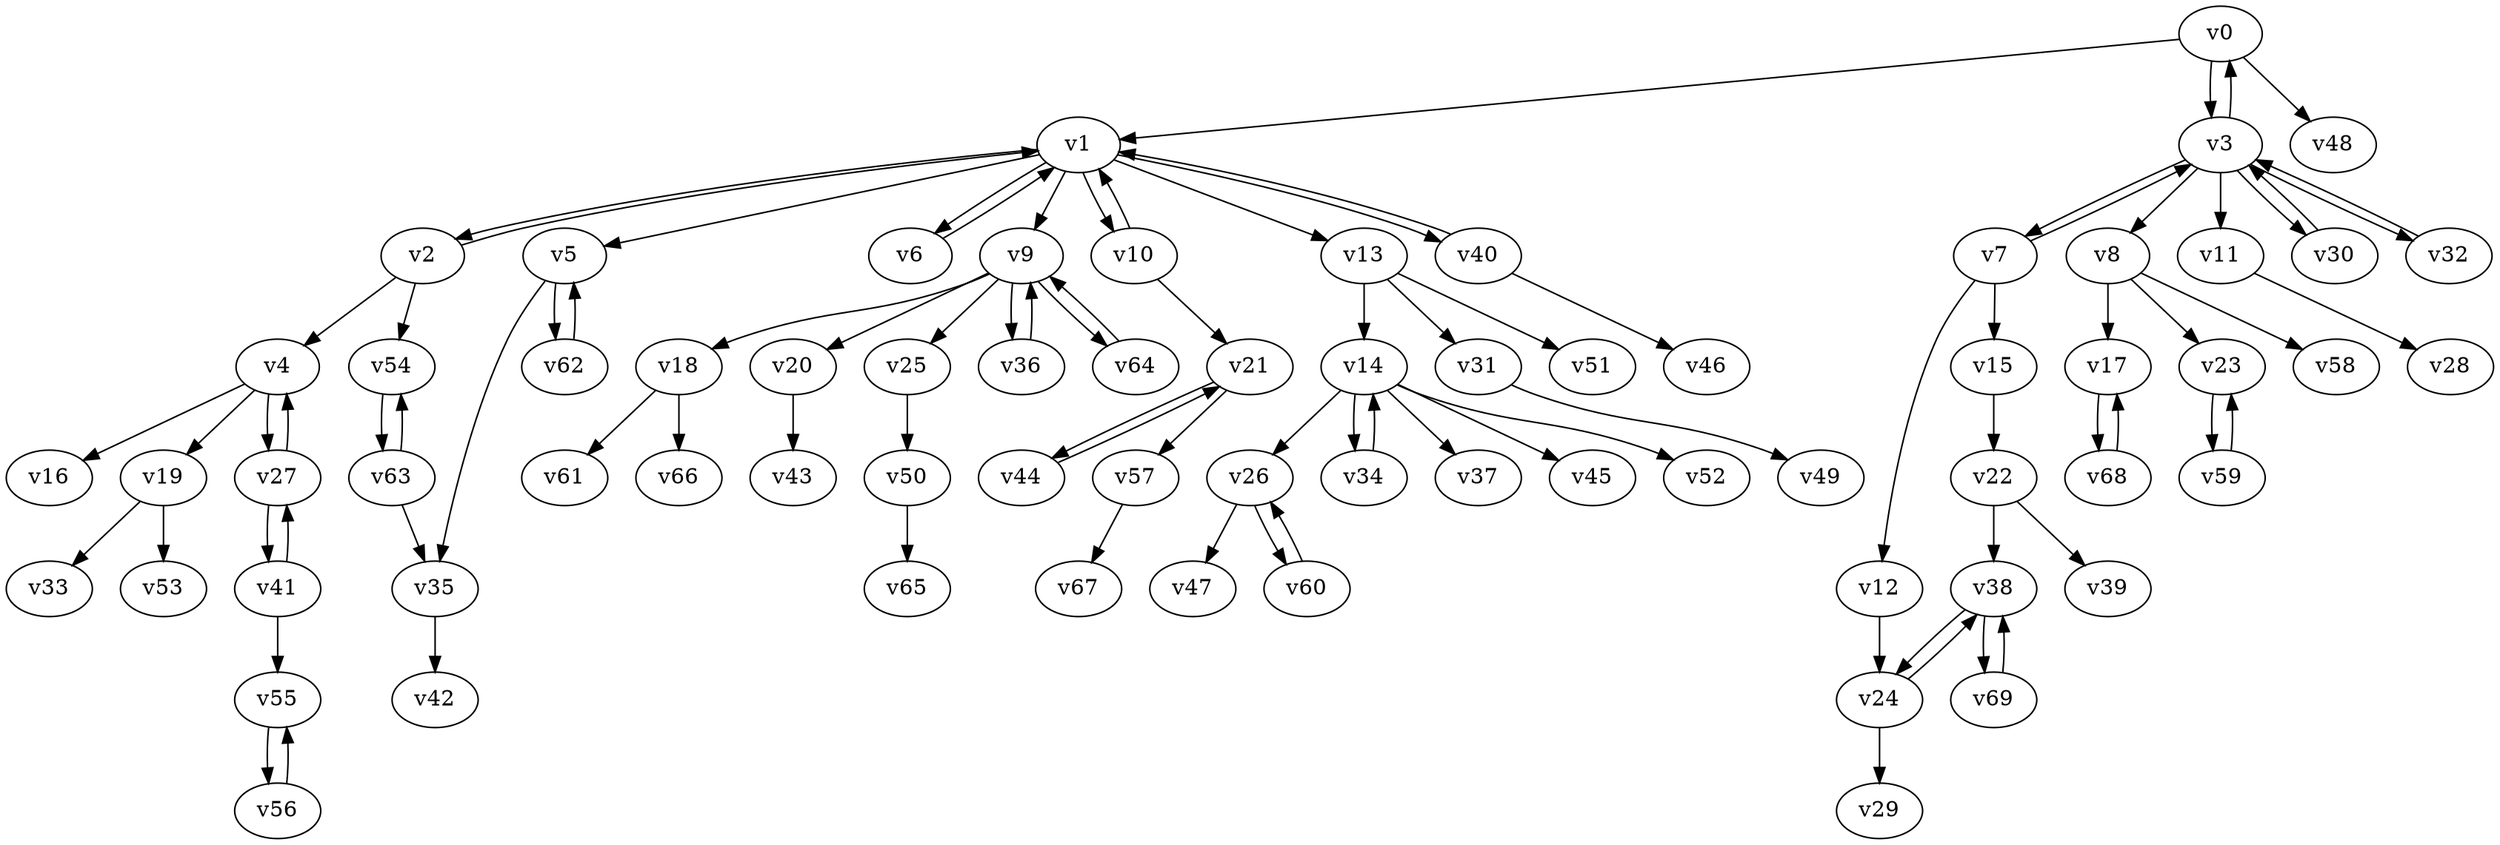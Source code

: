 digraph test098 {
    v0 [name="v0", player=0, weight=9];
    v1 [name="v1", player=1, weight=5];
    v2 [name="v2", player=0, weight=6];
    v3 [name="v3", player=1, weight=12];
    v4 [name="v4", player=0, weight=9];
    v5 [name="v5", player=1, weight=3];
    v6 [name="v6", player=0, weight=7];
    v7 [name="v7", player=1, weight=14];
    v8 [name="v8", player=0, weight=13];
    v9 [name="v9", player=1, weight=7];
    v10 [name="v10", player=0, weight=11];
    v11 [name="v11", player=1, weight=12];
    v12 [name="v12", player=0, weight=8];
    v13 [name="v13", player=1, weight=14];
    v14 [name="v14", player=0, weight=3];
    v15 [name="v15", player=1, weight=5];
    v16 [name="v16", player=0, weight=14];
    v17 [name="v17", player=1, weight=7];
    v18 [name="v18", player=0, weight=14];
    v19 [name="v19", player=1, weight=11];
    v20 [name="v20", player=0, weight=4];
    v21 [name="v21", player=1, weight=10];
    v22 [name="v22", player=0, weight=10];
    v23 [name="v23", player=1, weight=11];
    v24 [name="v24", player=0, weight=10];
    v25 [name="v25", player=1, weight=5];
    v26 [name="v26", player=0, weight=8];
    v27 [name="v27", player=1, weight=12];
    v28 [name="v28", player=0, weight=1];
    v29 [name="v29", player=1, weight=6];
    v30 [name="v30", player=0, weight=15];
    v31 [name="v31", player=1, weight=0];
    v32 [name="v32", player=0, weight=18];
    v33 [name="v33", player=1, weight=10];
    v34 [name="v34", player=0, weight=9];
    v35 [name="v35", player=1, weight=5];
    v36 [name="v36", player=0, weight=6];
    v37 [name="v37", player=1, weight=13];
    v38 [name="v38", player=0, weight=5];
    v39 [name="v39", player=1, weight=12];
    v40 [name="v40", player=0, weight=7];
    v41 [name="v41", player=1, weight=6];
    v42 [name="v42", player=0, weight=3];
    v43 [name="v43", player=1, weight=5];
    v44 [name="v44", player=0, weight=14];
    v45 [name="v45", player=1, weight=-1];
    v46 [name="v46", player=0, weight=3];
    v47 [name="v47", player=1, weight=12];
    v48 [name="v48", player=0, weight=4];
    v49 [name="v49", player=1, weight=2];
    v50 [name="v50", player=0, weight=-2];
    v51 [name="v51", player=1, weight=-2];
    v52 [name="v52", player=0, weight=10];
    v53 [name="v53", player=1, weight=12];
    v54 [name="v54", player=0, weight=1];
    v55 [name="v55", player=1, weight=18];
    v56 [name="v56", player=0, weight=12];
    v57 [name="v57", player=1, weight=6];
    v58 [name="v58", player=0, weight=13];
    v59 [name="v59", player=1, weight=12];
    v60 [name="v60", player=0, weight=6];
    v61 [name="v61", player=1, weight=18];
    v62 [name="v62", player=0, weight=12];
    v63 [name="v63", player=1, weight=4];
    v64 [name="v64", player=0, weight=11];
    v65 [name="v65", player=1, weight=2];
    v66 [name="v66", player=0, weight=7];
    v67 [name="v67", player=1, weight=12];
    v68 [name="v68", player=0, weight=-1];
    v69 [name="v69", player=1, weight=7];
    v0 -> v1;
    v1 -> v2;
    v2 -> v1;
    v0 -> v3;
    v3 -> v0;
    v2 -> v4;
    v1 -> v5;
    v1 -> v6;
    v6 -> v1;
    v3 -> v7;
    v7 -> v3;
    v3 -> v8;
    v1 -> v9;
    v1 -> v10;
    v10 -> v1;
    v3 -> v11;
    v7 -> v12;
    v1 -> v13;
    v13 -> v14;
    v7 -> v15;
    v4 -> v16;
    v8 -> v17;
    v9 -> v18;
    v4 -> v19;
    v9 -> v20;
    v10 -> v21;
    v15 -> v22;
    v8 -> v23;
    v12 -> v24;
    v9 -> v25;
    v14 -> v26;
    v4 -> v27;
    v27 -> v4;
    v11 -> v28;
    v24 -> v29;
    v3 -> v30;
    v30 -> v3;
    v13 -> v31;
    v3 -> v32;
    v32 -> v3;
    v19 -> v33;
    v14 -> v34;
    v34 -> v14;
    v5 -> v35;
    v9 -> v36;
    v36 -> v9;
    v14 -> v37;
    v24 -> v38;
    v38 -> v24;
    v22 -> v39;
    v1 -> v40;
    v40 -> v1;
    v27 -> v41;
    v41 -> v27;
    v35 -> v42;
    v20 -> v43;
    v21 -> v44;
    v44 -> v21;
    v14 -> v45;
    v40 -> v46;
    v26 -> v47;
    v0 -> v48;
    v31 -> v49;
    v25 -> v50;
    v13 -> v51;
    v14 -> v52;
    v19 -> v53;
    v2 -> v54;
    v41 -> v55;
    v55 -> v56;
    v56 -> v55;
    v21 -> v57;
    v8 -> v58;
    v23 -> v59;
    v59 -> v23;
    v26 -> v60;
    v60 -> v26;
    v18 -> v61;
    v5 -> v62;
    v62 -> v5;
    v54 -> v63;
    v63 -> v54;
    v9 -> v64;
    v64 -> v9;
    v50 -> v65;
    v18 -> v66;
    v57 -> v67;
    v17 -> v68;
    v68 -> v17;
    v38 -> v69;
    v69 -> v38;
    v63 -> v35;
    v22 -> v38;
}
